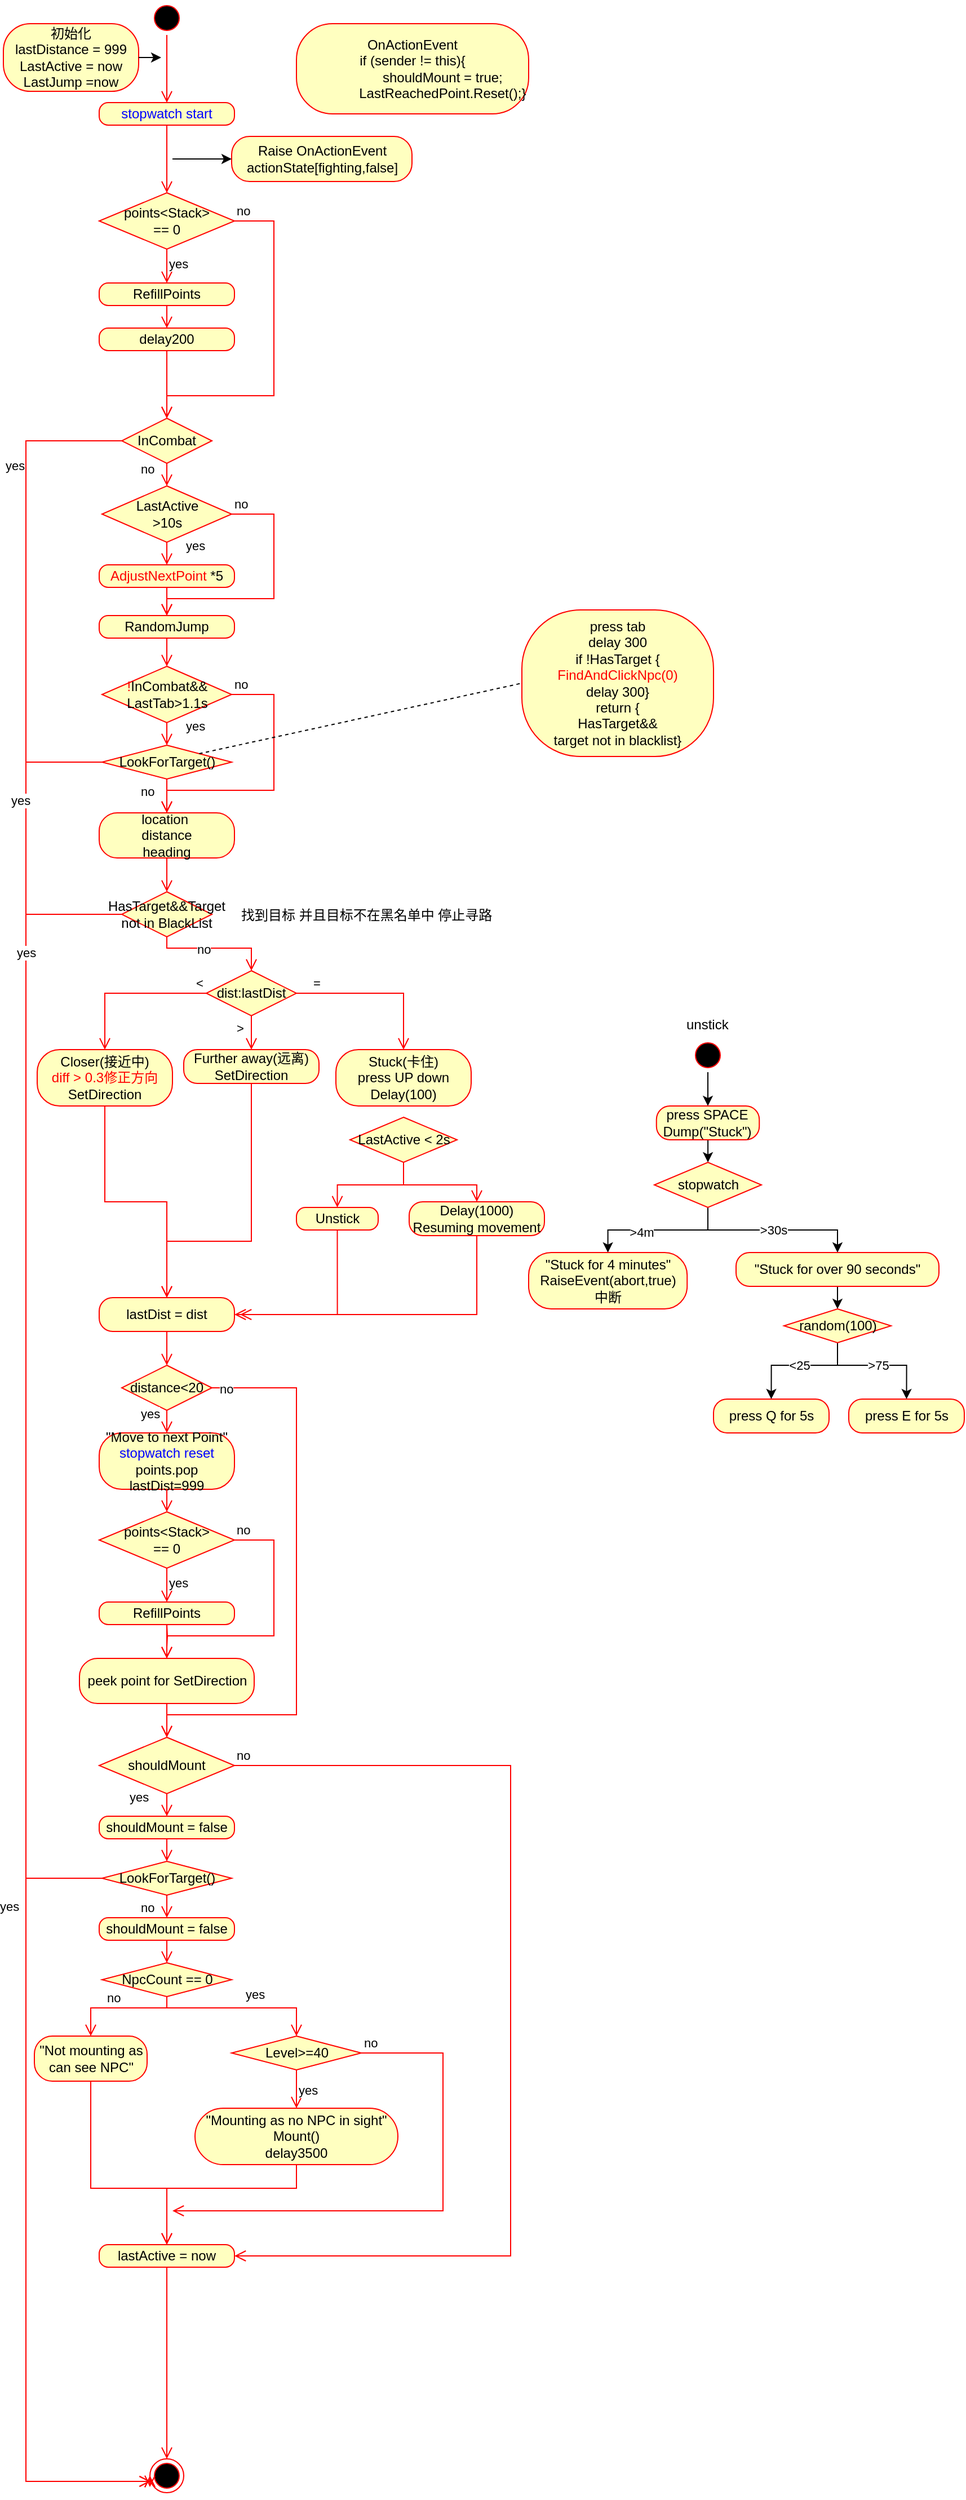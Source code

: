 <mxfile version="20.0.4" type="github">
  <diagram id="ruUxDeCmxzIVBXVWe9Fw" name="Page-1">
    <mxGraphModel dx="462" dy="1930" grid="1" gridSize="10" guides="1" tooltips="1" connect="1" arrows="1" fold="1" page="1" pageScale="1" pageWidth="827" pageHeight="1169" math="0" shadow="0">
      <root>
        <mxCell id="0" />
        <mxCell id="1" parent="0" />
        <mxCell id="CKXDi1_KfP3rtoAK7Fg_-2" value="" style="ellipse;html=1;shape=startState;fillColor=#000000;strokeColor=#ff0000;" parent="1" vertex="1">
          <mxGeometry x="140" y="-140" width="30" height="30" as="geometry" />
        </mxCell>
        <mxCell id="CKXDi1_KfP3rtoAK7Fg_-3" value="" style="edgeStyle=orthogonalEdgeStyle;html=1;verticalAlign=bottom;endArrow=open;endSize=8;strokeColor=#ff0000;rounded=0;exitX=0.5;exitY=1;exitDx=0;exitDy=0;" parent="1" source="ZnrPJ7wRdeZ2f6bQmehd-1" edge="1">
          <mxGeometry relative="1" as="geometry">
            <mxPoint x="155" y="30" as="targetPoint" />
          </mxGeometry>
        </mxCell>
        <mxCell id="CKXDi1_KfP3rtoAK7Fg_-5" value="Raise&amp;nbsp;OnActionEvent&lt;br&gt;actionState[fighting,false]" style="rounded=1;whiteSpace=wrap;html=1;arcSize=40;fontColor=#000000;fillColor=#ffffc0;strokeColor=#ff0000;" parent="1" vertex="1">
          <mxGeometry x="212.5" y="-20" width="160" height="40" as="geometry" />
        </mxCell>
        <mxCell id="CKXDi1_KfP3rtoAK7Fg_-7" value="points&amp;lt;Stack&amp;gt; &lt;br&gt;== 0" style="rhombus;whiteSpace=wrap;html=1;fillColor=#ffffc0;strokeColor=#ff0000;" parent="1" vertex="1">
          <mxGeometry x="95" y="30" width="120" height="50" as="geometry" />
        </mxCell>
        <mxCell id="CKXDi1_KfP3rtoAK7Fg_-8" value="no" style="edgeStyle=orthogonalEdgeStyle;html=1;align=left;verticalAlign=bottom;endArrow=open;endSize=8;strokeColor=#ff0000;rounded=0;entryX=0.5;entryY=0;entryDx=0;entryDy=0;" parent="1" source="CKXDi1_KfP3rtoAK7Fg_-7" target="CKXDi1_KfP3rtoAK7Fg_-20" edge="1">
          <mxGeometry x="-1" relative="1" as="geometry">
            <mxPoint x="300" y="140" as="targetPoint" />
            <Array as="points">
              <mxPoint x="250" y="55" />
              <mxPoint x="250" y="210" />
              <mxPoint x="155" y="210" />
            </Array>
          </mxGeometry>
        </mxCell>
        <mxCell id="CKXDi1_KfP3rtoAK7Fg_-9" value="yes" style="edgeStyle=orthogonalEdgeStyle;html=1;align=left;verticalAlign=top;endArrow=open;endSize=8;strokeColor=#ff0000;rounded=0;entryX=0.5;entryY=0;entryDx=0;entryDy=0;" parent="1" source="CKXDi1_KfP3rtoAK7Fg_-7" target="CKXDi1_KfP3rtoAK7Fg_-10" edge="1">
          <mxGeometry x="-1" relative="1" as="geometry">
            <mxPoint x="155" y="140" as="targetPoint" />
          </mxGeometry>
        </mxCell>
        <mxCell id="CKXDi1_KfP3rtoAK7Fg_-10" value="RefillPoints" style="rounded=1;whiteSpace=wrap;html=1;arcSize=40;fontColor=#000000;fillColor=#ffffc0;strokeColor=#ff0000;" parent="1" vertex="1">
          <mxGeometry x="95" y="110" width="120" height="20" as="geometry" />
        </mxCell>
        <mxCell id="CKXDi1_KfP3rtoAK7Fg_-15" value="" style="edgeStyle=orthogonalEdgeStyle;html=1;verticalAlign=bottom;endArrow=open;endSize=8;strokeColor=#ff0000;rounded=0;entryX=0.5;entryY=0;entryDx=0;entryDy=0;entryPerimeter=0;exitX=0.5;exitY=1;exitDx=0;exitDy=0;" parent="1" source="ZnrPJ7wRdeZ2f6bQmehd-5" target="CKXDi1_KfP3rtoAK7Fg_-20" edge="1">
          <mxGeometry relative="1" as="geometry">
            <mxPoint x="155" y="220" as="targetPoint" />
            <mxPoint x="155" y="200" as="sourcePoint" />
          </mxGeometry>
        </mxCell>
        <mxCell id="CKXDi1_KfP3rtoAK7Fg_-20" value="InCombat" style="rhombus;whiteSpace=wrap;html=1;fillColor=#ffffc0;strokeColor=#ff0000;" parent="1" vertex="1">
          <mxGeometry x="115" y="230" width="80" height="40" as="geometry" />
        </mxCell>
        <mxCell id="CKXDi1_KfP3rtoAK7Fg_-21" value="no" style="edgeStyle=orthogonalEdgeStyle;html=1;align=left;verticalAlign=bottom;endArrow=open;endSize=8;strokeColor=#ff0000;rounded=0;entryX=0.5;entryY=0;entryDx=0;entryDy=0;" parent="1" source="CKXDi1_KfP3rtoAK7Fg_-20" target="CKXDi1_KfP3rtoAK7Fg_-24" edge="1">
          <mxGeometry x="0.333" y="-25" relative="1" as="geometry">
            <mxPoint x="290" y="330" as="targetPoint" />
            <Array as="points" />
            <mxPoint as="offset" />
          </mxGeometry>
        </mxCell>
        <mxCell id="CKXDi1_KfP3rtoAK7Fg_-22" value="yes" style="edgeStyle=orthogonalEdgeStyle;html=1;align=left;verticalAlign=top;endArrow=open;endSize=8;strokeColor=#ff0000;rounded=0;exitX=0;exitY=0.5;exitDx=0;exitDy=0;" parent="1" source="CKXDi1_KfP3rtoAK7Fg_-20" target="CKXDi1_KfP3rtoAK7Fg_-23" edge="1">
          <mxGeometry x="-0.907" y="-20" relative="1" as="geometry">
            <mxPoint x="50" y="230" as="targetPoint" />
            <Array as="points">
              <mxPoint x="30" y="250" />
              <mxPoint x="30" y="2060" />
            </Array>
            <mxPoint as="offset" />
          </mxGeometry>
        </mxCell>
        <mxCell id="CKXDi1_KfP3rtoAK7Fg_-23" value="" style="ellipse;html=1;shape=endState;fillColor=#000000;strokeColor=#ff0000;" parent="1" vertex="1">
          <mxGeometry x="140" y="2040" width="30" height="30" as="geometry" />
        </mxCell>
        <mxCell id="CKXDi1_KfP3rtoAK7Fg_-24" value="LastActive&lt;br&gt;&amp;gt;10s" style="rhombus;whiteSpace=wrap;html=1;fillColor=#ffffc0;strokeColor=#ff0000;" parent="1" vertex="1">
          <mxGeometry x="97.5" y="290" width="115" height="50" as="geometry" />
        </mxCell>
        <mxCell id="CKXDi1_KfP3rtoAK7Fg_-27" value="&lt;font color=&quot;#ff0000&quot;&gt;AdjustNextPoint&lt;/font&gt; *5" style="rounded=1;whiteSpace=wrap;html=1;arcSize=40;fontColor=#000000;fillColor=#ffffc0;strokeColor=#ff0000;" parent="1" vertex="1">
          <mxGeometry x="95" y="360" width="120" height="20" as="geometry" />
        </mxCell>
        <mxCell id="CKXDi1_KfP3rtoAK7Fg_-29" value="RandomJump" style="rounded=1;whiteSpace=wrap;html=1;arcSize=40;fontColor=#000000;fillColor=#ffffc0;strokeColor=#ff0000;" parent="1" vertex="1">
          <mxGeometry x="95" y="405" width="120" height="20" as="geometry" />
        </mxCell>
        <mxCell id="CKXDi1_KfP3rtoAK7Fg_-30" value="" style="edgeStyle=orthogonalEdgeStyle;html=1;verticalAlign=bottom;endArrow=open;endSize=8;strokeColor=#ff0000;rounded=0;entryX=0.5;entryY=0;entryDx=0;entryDy=0;exitX=0.5;exitY=1;exitDx=0;exitDy=0;" parent="1" source="CKXDi1_KfP3rtoAK7Fg_-27" target="CKXDi1_KfP3rtoAK7Fg_-29" edge="1">
          <mxGeometry relative="1" as="geometry">
            <mxPoint x="165" y="370" as="targetPoint" />
            <mxPoint x="165" y="350" as="sourcePoint" />
          </mxGeometry>
        </mxCell>
        <mxCell id="CKXDi1_KfP3rtoAK7Fg_-31" value="&lt;font color=&quot;#ff0000&quot;&gt;!&lt;/font&gt;InCombat&amp;amp;&amp;amp;&lt;br&gt;LastTab&amp;gt;1.1s" style="rhombus;whiteSpace=wrap;html=1;fillColor=#ffffc0;strokeColor=#ff0000;" parent="1" vertex="1">
          <mxGeometry x="97.5" y="450" width="115" height="50" as="geometry" />
        </mxCell>
        <mxCell id="CKXDi1_KfP3rtoAK7Fg_-33" value="" style="edgeStyle=orthogonalEdgeStyle;html=1;verticalAlign=bottom;endArrow=open;endSize=8;strokeColor=#ff0000;rounded=0;entryX=0.5;entryY=0;entryDx=0;entryDy=0;exitX=0.5;exitY=1;exitDx=0;exitDy=0;" parent="1" source="CKXDi1_KfP3rtoAK7Fg_-29" target="CKXDi1_KfP3rtoAK7Fg_-31" edge="1">
          <mxGeometry relative="1" as="geometry">
            <mxPoint x="165" y="415" as="targetPoint" />
            <mxPoint x="165" y="390" as="sourcePoint" />
          </mxGeometry>
        </mxCell>
        <mxCell id="CKXDi1_KfP3rtoAK7Fg_-35" value="HasTarget&amp;amp;&amp;amp;Target not in BlackList" style="rhombus;whiteSpace=wrap;html=1;fillColor=#ffffc0;strokeColor=#ff0000;" parent="1" vertex="1">
          <mxGeometry x="115" y="650" width="80" height="40" as="geometry" />
        </mxCell>
        <mxCell id="CKXDi1_KfP3rtoAK7Fg_-36" value="yes" style="edgeStyle=orthogonalEdgeStyle;html=1;align=left;verticalAlign=top;endArrow=open;endSize=8;strokeColor=#ff0000;rounded=0;exitX=0;exitY=0.5;exitDx=0;exitDy=0;entryX=0;entryY=0.5;entryDx=0;entryDy=0;" parent="1" source="CKXDi1_KfP3rtoAK7Fg_-35" target="CKXDi1_KfP3rtoAK7Fg_-23" edge="1">
          <mxGeometry x="-0.867" y="-10" relative="1" as="geometry">
            <mxPoint x="140" y="805" as="targetPoint" />
            <mxPoint x="125" y="250" as="sourcePoint" />
            <Array as="points">
              <mxPoint x="30" y="670" />
              <mxPoint x="30" y="2060" />
              <mxPoint x="140" y="2060" />
            </Array>
            <mxPoint as="offset" />
          </mxGeometry>
        </mxCell>
        <mxCell id="CKXDi1_KfP3rtoAK7Fg_-37" value="no" style="edgeStyle=orthogonalEdgeStyle;html=1;align=left;verticalAlign=bottom;endArrow=open;endSize=8;strokeColor=#ff0000;rounded=0;exitX=0.5;exitY=1;exitDx=0;exitDy=0;entryX=0.5;entryY=0;entryDx=0;entryDy=0;" parent="1" source="CKXDi1_KfP3rtoAK7Fg_-35" target="CKXDi1_KfP3rtoAK7Fg_-47" edge="1">
          <mxGeometry x="-0.333" y="-10" relative="1" as="geometry">
            <mxPoint x="230" y="710" as="targetPoint" />
            <mxPoint x="225" y="135" as="sourcePoint" />
            <Array as="points">
              <mxPoint x="155" y="700" />
              <mxPoint x="230" y="700" />
            </Array>
            <mxPoint as="offset" />
          </mxGeometry>
        </mxCell>
        <mxCell id="CKXDi1_KfP3rtoAK7Fg_-38" value="location&amp;nbsp;&lt;br&gt;distance&lt;br&gt;heading" style="rounded=1;whiteSpace=wrap;html=1;arcSize=40;fontColor=#000000;fillColor=#ffffc0;strokeColor=#ff0000;" parent="1" vertex="1">
          <mxGeometry x="95" y="580" width="120" height="40" as="geometry" />
        </mxCell>
        <mxCell id="CKXDi1_KfP3rtoAK7Fg_-40" value="" style="edgeStyle=orthogonalEdgeStyle;html=1;verticalAlign=bottom;endArrow=open;endSize=8;strokeColor=#ff0000;rounded=0;entryX=0.5;entryY=0;entryDx=0;entryDy=0;exitX=0.5;exitY=1;exitDx=0;exitDy=0;" parent="1" source="CKXDi1_KfP3rtoAK7Fg_-38" target="CKXDi1_KfP3rtoAK7Fg_-35" edge="1">
          <mxGeometry relative="1" as="geometry">
            <mxPoint x="175" y="540" as="targetPoint" />
            <mxPoint x="175" y="520" as="sourcePoint" />
          </mxGeometry>
        </mxCell>
        <mxCell id="CKXDi1_KfP3rtoAK7Fg_-41" value="" style="endArrow=classic;html=1;rounded=0;entryX=0;entryY=0.5;entryDx=0;entryDy=0;" parent="1" target="CKXDi1_KfP3rtoAK7Fg_-5" edge="1">
          <mxGeometry width="50" height="50" relative="1" as="geometry">
            <mxPoint x="160" as="sourcePoint" />
            <mxPoint x="560" y="100" as="targetPoint" />
            <Array as="points">
              <mxPoint x="170" />
            </Array>
          </mxGeometry>
        </mxCell>
        <mxCell id="CKXDi1_KfP3rtoAK7Fg_-42" value="初始化&lt;br&gt;lastDistance = 999&lt;br&gt;LastActive = now&lt;br&gt;LastJump =now" style="rounded=1;whiteSpace=wrap;html=1;arcSize=40;fontColor=#000000;fillColor=#ffffc0;strokeColor=#ff0000;" parent="1" vertex="1">
          <mxGeometry x="10" y="-120" width="120" height="60" as="geometry" />
        </mxCell>
        <mxCell id="CKXDi1_KfP3rtoAK7Fg_-43" value="" style="endArrow=classic;html=1;rounded=0;exitX=1;exitY=0.5;exitDx=0;exitDy=0;" parent="1" source="CKXDi1_KfP3rtoAK7Fg_-42" edge="1">
          <mxGeometry width="50" height="50" relative="1" as="geometry">
            <mxPoint x="170" as="sourcePoint" />
            <mxPoint x="150" y="-90" as="targetPoint" />
          </mxGeometry>
        </mxCell>
        <mxCell id="CKXDi1_KfP3rtoAK7Fg_-44" value="Further away(远离)&lt;br&gt;SetDirection" style="rounded=1;whiteSpace=wrap;html=1;arcSize=40;fontColor=#000000;fillColor=#ffffc0;strokeColor=#ff0000;" parent="1" vertex="1">
          <mxGeometry x="170" y="790" width="120" height="30" as="geometry" />
        </mxCell>
        <mxCell id="CKXDi1_KfP3rtoAK7Fg_-47" value="dist:lastDist" style="rhombus;whiteSpace=wrap;html=1;fillColor=#ffffc0;strokeColor=#ff0000;" parent="1" vertex="1">
          <mxGeometry x="190" y="720" width="80" height="40" as="geometry" />
        </mxCell>
        <mxCell id="CKXDi1_KfP3rtoAK7Fg_-48" value="&amp;gt;" style="edgeStyle=orthogonalEdgeStyle;html=1;align=left;verticalAlign=bottom;endArrow=open;endSize=8;strokeColor=#ff0000;rounded=0;exitX=0.5;exitY=1;exitDx=0;exitDy=0;" parent="1" source="CKXDi1_KfP3rtoAK7Fg_-47" edge="1">
          <mxGeometry x="0.333" y="-15" relative="1" as="geometry">
            <mxPoint x="230" y="790" as="targetPoint" />
            <mxPoint x="240" y="700" as="sourcePoint" />
            <Array as="points">
              <mxPoint x="230" y="790" />
              <mxPoint x="230" y="790" />
            </Array>
            <mxPoint as="offset" />
          </mxGeometry>
        </mxCell>
        <mxCell id="CKXDi1_KfP3rtoAK7Fg_-49" value="=" style="edgeStyle=orthogonalEdgeStyle;html=1;align=left;verticalAlign=bottom;endArrow=open;endSize=8;strokeColor=#ff0000;rounded=0;exitX=1;exitY=0.5;exitDx=0;exitDy=0;entryX=0.5;entryY=0;entryDx=0;entryDy=0;" parent="1" source="CKXDi1_KfP3rtoAK7Fg_-47" target="CKXDi1_KfP3rtoAK7Fg_-51" edge="1">
          <mxGeometry x="-0.818" relative="1" as="geometry">
            <mxPoint x="315" y="840" as="targetPoint" />
            <mxPoint x="240" y="770" as="sourcePoint" />
            <Array as="points">
              <mxPoint x="365" y="740" />
            </Array>
            <mxPoint as="offset" />
          </mxGeometry>
        </mxCell>
        <mxCell id="CKXDi1_KfP3rtoAK7Fg_-51" value="Stuck(卡住)&lt;br&gt;press UP down&lt;br&gt;Delay(100)" style="rounded=1;whiteSpace=wrap;html=1;arcSize=40;fontColor=#000000;fillColor=#ffffc0;strokeColor=#ff0000;" parent="1" vertex="1">
          <mxGeometry x="305" y="790" width="120" height="50" as="geometry" />
        </mxCell>
        <mxCell id="CKXDi1_KfP3rtoAK7Fg_-57" value="Delay(1000)&lt;br&gt;Resuming movement" style="rounded=1;whiteSpace=wrap;html=1;arcSize=40;fontColor=#000000;fillColor=#ffffc0;strokeColor=#ff0000;" parent="1" vertex="1">
          <mxGeometry x="370" y="925" width="120" height="30" as="geometry" />
        </mxCell>
        <mxCell id="CKXDi1_KfP3rtoAK7Fg_-59" value="&amp;lt;" style="edgeStyle=orthogonalEdgeStyle;html=1;align=left;verticalAlign=bottom;endArrow=open;endSize=8;strokeColor=#ff0000;rounded=0;exitX=0;exitY=0.5;exitDx=0;exitDy=0;entryX=0.5;entryY=0;entryDx=0;entryDy=0;" parent="1" source="CKXDi1_KfP3rtoAK7Fg_-47" target="CKXDi1_KfP3rtoAK7Fg_-60" edge="1">
          <mxGeometry x="-0.844" relative="1" as="geometry">
            <mxPoint x="120" y="780" as="targetPoint" />
            <mxPoint x="280" y="750" as="sourcePoint" />
            <Array as="points">
              <mxPoint x="100" y="740" />
            </Array>
            <mxPoint as="offset" />
          </mxGeometry>
        </mxCell>
        <mxCell id="CKXDi1_KfP3rtoAK7Fg_-60" value="Closer(接近中)&lt;br&gt;&lt;font color=&quot;#ff0000&quot;&gt;diff &amp;gt; 0.3修正方向&lt;/font&gt;&lt;br&gt;SetDirection" style="rounded=1;whiteSpace=wrap;html=1;arcSize=40;fontColor=#000000;fillColor=#ffffc0;strokeColor=#ff0000;" parent="1" vertex="1">
          <mxGeometry x="40" y="790" width="120" height="50" as="geometry" />
        </mxCell>
        <mxCell id="CKXDi1_KfP3rtoAK7Fg_-61" value="lastDist =&amp;nbsp;dist" style="rounded=1;whiteSpace=wrap;html=1;arcSize=40;fontColor=#000000;fillColor=#ffffc0;strokeColor=#ff0000;" parent="1" vertex="1">
          <mxGeometry x="95" y="1010" width="120" height="30" as="geometry" />
        </mxCell>
        <mxCell id="CKXDi1_KfP3rtoAK7Fg_-64" value="" style="edgeStyle=orthogonalEdgeStyle;html=1;verticalAlign=bottom;endArrow=open;endSize=8;strokeColor=#ff0000;rounded=0;fontColor=#FF0000;exitX=0.5;exitY=1;exitDx=0;exitDy=0;entryX=0.5;entryY=0;entryDx=0;entryDy=0;" parent="1" source="CKXDi1_KfP3rtoAK7Fg_-60" target="CKXDi1_KfP3rtoAK7Fg_-61" edge="1">
          <mxGeometry relative="1" as="geometry">
            <mxPoint x="340" y="1140" as="targetPoint" />
            <mxPoint x="340" y="1070" as="sourcePoint" />
          </mxGeometry>
        </mxCell>
        <mxCell id="CKXDi1_KfP3rtoAK7Fg_-65" value="" style="edgeStyle=orthogonalEdgeStyle;html=1;verticalAlign=bottom;endArrow=open;endSize=8;strokeColor=#ff0000;rounded=0;fontColor=#FF0000;exitX=0.5;exitY=1;exitDx=0;exitDy=0;entryX=0.5;entryY=0;entryDx=0;entryDy=0;" parent="1" source="CKXDi1_KfP3rtoAK7Fg_-44" target="CKXDi1_KfP3rtoAK7Fg_-61" edge="1">
          <mxGeometry relative="1" as="geometry">
            <mxPoint x="350" y="1150" as="targetPoint" />
            <mxPoint x="350" y="1080" as="sourcePoint" />
            <Array as="points">
              <mxPoint x="230" y="960" />
              <mxPoint x="155" y="960" />
            </Array>
          </mxGeometry>
        </mxCell>
        <mxCell id="CKXDi1_KfP3rtoAK7Fg_-66" value="" style="edgeStyle=orthogonalEdgeStyle;html=1;verticalAlign=bottom;endArrow=open;endSize=8;strokeColor=#ff0000;rounded=0;fontColor=#FF0000;exitX=0.5;exitY=1;exitDx=0;exitDy=0;" parent="1" source="CKXDi1_KfP3rtoAK7Fg_-57" target="CKXDi1_KfP3rtoAK7Fg_-61" edge="1">
          <mxGeometry relative="1" as="geometry">
            <mxPoint x="220" y="1025" as="targetPoint" />
            <mxPoint x="320" y="960" as="sourcePoint" />
            <Array as="points">
              <mxPoint x="430" y="1025" />
            </Array>
          </mxGeometry>
        </mxCell>
        <mxCell id="CKXDi1_KfP3rtoAK7Fg_-68" value="&quot;Move to next Point&quot;&lt;br&gt;&lt;font color=&quot;#0000ff&quot;&gt;stopwatch reset&lt;/font&gt;&lt;br&gt;points.pop&lt;br&gt;lastDist=999" style="rounded=1;whiteSpace=wrap;html=1;arcSize=40;fontColor=#000000;fillColor=#ffffc0;strokeColor=#ff0000;" parent="1" vertex="1">
          <mxGeometry x="95" y="1130" width="120" height="50" as="geometry" />
        </mxCell>
        <mxCell id="HTAWQPIuiPFo6x15-_HH-1" value="distance&amp;lt;20" style="rhombus;whiteSpace=wrap;html=1;fillColor=#ffffc0;strokeColor=#ff0000;" parent="1" vertex="1">
          <mxGeometry x="115" y="1070" width="80" height="40" as="geometry" />
        </mxCell>
        <mxCell id="HTAWQPIuiPFo6x15-_HH-3" value="yes" style="edgeStyle=orthogonalEdgeStyle;html=1;align=left;verticalAlign=top;endArrow=open;endSize=8;strokeColor=#ff0000;rounded=0;exitX=0.5;exitY=1;exitDx=0;exitDy=0;entryX=0.5;entryY=0;entryDx=0;entryDy=0;" parent="1" source="HTAWQPIuiPFo6x15-_HH-1" target="CKXDi1_KfP3rtoAK7Fg_-68" edge="1">
          <mxGeometry x="-1" y="-27" relative="1" as="geometry">
            <mxPoint x="152.5" y="1335" as="targetPoint" />
            <mxPoint x="125" y="680" as="sourcePoint" />
            <Array as="points">
              <mxPoint x="155" y="1120" />
              <mxPoint x="155" y="1120" />
            </Array>
            <mxPoint x="2" y="-10" as="offset" />
          </mxGeometry>
        </mxCell>
        <mxCell id="HTAWQPIuiPFo6x15-_HH-4" value="" style="edgeStyle=orthogonalEdgeStyle;html=1;verticalAlign=bottom;endArrow=open;endSize=8;strokeColor=#ff0000;rounded=0;fontColor=#FF0000;exitX=0.5;exitY=1;exitDx=0;exitDy=0;entryX=0.5;entryY=0;entryDx=0;entryDy=0;" parent="1" source="CKXDi1_KfP3rtoAK7Fg_-61" target="HTAWQPIuiPFo6x15-_HH-1" edge="1">
          <mxGeometry relative="1" as="geometry">
            <mxPoint x="165" y="1020" as="targetPoint" />
            <mxPoint x="240" y="830" as="sourcePoint" />
            <Array as="points">
              <mxPoint x="155" y="1060" />
              <mxPoint x="155" y="1060" />
            </Array>
          </mxGeometry>
        </mxCell>
        <mxCell id="HTAWQPIuiPFo6x15-_HH-5" value="no" style="edgeStyle=orthogonalEdgeStyle;html=1;align=left;verticalAlign=bottom;endArrow=open;endSize=8;strokeColor=#ff0000;rounded=0;exitX=1;exitY=0.5;exitDx=0;exitDy=0;entryX=0.5;entryY=0;entryDx=0;entryDy=0;" parent="1" source="HTAWQPIuiPFo6x15-_HH-1" target="ZnrPJ7wRdeZ2f6bQmehd-26" edge="1">
          <mxGeometry x="-0.982" y="-10" relative="1" as="geometry">
            <mxPoint x="220" y="1330" as="targetPoint" />
            <mxPoint x="409" y="894" as="sourcePoint" />
            <Array as="points">
              <mxPoint x="270" y="1090" />
              <mxPoint x="270" y="1380" />
              <mxPoint x="155" y="1380" />
            </Array>
            <mxPoint as="offset" />
          </mxGeometry>
        </mxCell>
        <mxCell id="HTAWQPIuiPFo6x15-_HH-6" value="points&amp;lt;Stack&amp;gt; &lt;br&gt;== 0" style="rhombus;whiteSpace=wrap;html=1;fillColor=#ffffc0;strokeColor=#ff0000;" parent="1" vertex="1">
          <mxGeometry x="95" y="1200" width="120" height="50" as="geometry" />
        </mxCell>
        <mxCell id="HTAWQPIuiPFo6x15-_HH-7" value="no" style="edgeStyle=orthogonalEdgeStyle;html=1;align=left;verticalAlign=bottom;endArrow=open;endSize=8;strokeColor=#ff0000;rounded=0;startArrow=none;exitX=1;exitY=0.5;exitDx=0;exitDy=0;" parent="1" source="HTAWQPIuiPFo6x15-_HH-6" edge="1">
          <mxGeometry x="-1" relative="1" as="geometry">
            <mxPoint x="155" y="1330" as="targetPoint" />
            <Array as="points">
              <mxPoint x="250" y="1225" />
              <mxPoint x="250" y="1310" />
            </Array>
            <mxPoint x="220" y="1220" as="sourcePoint" />
          </mxGeometry>
        </mxCell>
        <mxCell id="HTAWQPIuiPFo6x15-_HH-8" value="yes" style="edgeStyle=orthogonalEdgeStyle;html=1;align=left;verticalAlign=top;endArrow=open;endSize=8;strokeColor=#ff0000;rounded=0;entryX=0.5;entryY=0;entryDx=0;entryDy=0;" parent="1" source="HTAWQPIuiPFo6x15-_HH-6" target="HTAWQPIuiPFo6x15-_HH-9" edge="1">
          <mxGeometry x="-1" relative="1" as="geometry">
            <mxPoint x="157.5" y="1310" as="targetPoint" />
          </mxGeometry>
        </mxCell>
        <mxCell id="HTAWQPIuiPFo6x15-_HH-9" value="RefillPoints" style="rounded=1;whiteSpace=wrap;html=1;arcSize=40;fontColor=#000000;fillColor=#ffffc0;strokeColor=#ff0000;" parent="1" vertex="1">
          <mxGeometry x="95" y="1280" width="120" height="20" as="geometry" />
        </mxCell>
        <mxCell id="HTAWQPIuiPFo6x15-_HH-10" value="" style="edgeStyle=orthogonalEdgeStyle;html=1;verticalAlign=bottom;endArrow=open;endSize=8;strokeColor=#ff0000;rounded=0;fontColor=#FF0000;exitX=0.5;exitY=1;exitDx=0;exitDy=0;entryX=0.5;entryY=0;entryDx=0;entryDy=0;" parent="1" source="CKXDi1_KfP3rtoAK7Fg_-68" target="HTAWQPIuiPFo6x15-_HH-6" edge="1">
          <mxGeometry relative="1" as="geometry">
            <mxPoint x="154.5" y="1210" as="targetPoint" />
            <mxPoint x="154.5" y="1180" as="sourcePoint" />
            <Array as="points">
              <mxPoint x="155" y="1200" />
              <mxPoint x="155" y="1200" />
            </Array>
          </mxGeometry>
        </mxCell>
        <mxCell id="HTAWQPIuiPFo6x15-_HH-11" value="lastActive = now" style="rounded=1;whiteSpace=wrap;html=1;arcSize=40;fontColor=#000000;fillColor=#ffffc0;strokeColor=#ff0000;" parent="1" vertex="1">
          <mxGeometry x="95" y="1850" width="120" height="20" as="geometry" />
        </mxCell>
        <mxCell id="HTAWQPIuiPFo6x15-_HH-13" value="peek point for SetDirection" style="rounded=1;whiteSpace=wrap;html=1;arcSize=40;fontColor=#000000;fillColor=#ffffc0;strokeColor=#ff0000;" parent="1" vertex="1">
          <mxGeometry x="77.5" y="1330" width="155" height="40" as="geometry" />
        </mxCell>
        <mxCell id="u_6vggPgkST0EcEu8lMY-1" value="找到目标 并且目标不在黑名单中 停止寻路" style="text;strokeColor=none;fillColor=none;align=left;verticalAlign=top;spacingLeft=4;spacingRight=4;overflow=hidden;rotatable=0;points=[[0,0.5],[1,0.5]];portConstraint=eastwest;" parent="1" vertex="1">
          <mxGeometry x="215" y="657" width="235" height="26" as="geometry" />
        </mxCell>
        <mxCell id="ZnrPJ7wRdeZ2f6bQmehd-1" value="&lt;font color=&quot;#0000ff&quot;&gt;stopwatch start&lt;/font&gt;" style="rounded=1;whiteSpace=wrap;html=1;arcSize=40;fontColor=#000000;fillColor=#ffffc0;strokeColor=#ff0000;" parent="1" vertex="1">
          <mxGeometry x="95" y="-50" width="120" height="20" as="geometry" />
        </mxCell>
        <mxCell id="ZnrPJ7wRdeZ2f6bQmehd-2" value="" style="edgeStyle=orthogonalEdgeStyle;html=1;verticalAlign=bottom;endArrow=open;endSize=8;strokeColor=#ff0000;rounded=0;exitX=0.5;exitY=1;exitDx=0;exitDy=0;entryX=0.5;entryY=0;entryDx=0;entryDy=0;" parent="1" source="CKXDi1_KfP3rtoAK7Fg_-2" target="ZnrPJ7wRdeZ2f6bQmehd-1" edge="1">
          <mxGeometry relative="1" as="geometry">
            <mxPoint x="155" y="20" as="targetPoint" />
            <mxPoint x="165" y="50" as="sourcePoint" />
          </mxGeometry>
        </mxCell>
        <mxCell id="ZnrPJ7wRdeZ2f6bQmehd-3" value="yes" style="edgeStyle=orthogonalEdgeStyle;html=1;align=left;verticalAlign=top;endArrow=open;endSize=8;strokeColor=#ff0000;rounded=0;entryX=0.5;entryY=0;entryDx=0;entryDy=0;exitX=0.5;exitY=1;exitDx=0;exitDy=0;" parent="1" source="CKXDi1_KfP3rtoAK7Fg_-24" target="CKXDi1_KfP3rtoAK7Fg_-27" edge="1">
          <mxGeometry x="-1" y="18" relative="1" as="geometry">
            <mxPoint x="165" y="190" as="targetPoint" />
            <mxPoint x="340" y="260" as="sourcePoint" />
            <Array as="points" />
            <mxPoint x="-3" y="-10" as="offset" />
          </mxGeometry>
        </mxCell>
        <mxCell id="ZnrPJ7wRdeZ2f6bQmehd-4" value="no" style="edgeStyle=orthogonalEdgeStyle;html=1;align=left;verticalAlign=bottom;endArrow=open;endSize=8;strokeColor=#ff0000;rounded=0;exitX=1;exitY=0.5;exitDx=0;exitDy=0;entryX=0.5;entryY=0;entryDx=0;entryDy=0;" parent="1" source="CKXDi1_KfP3rtoAK7Fg_-24" target="CKXDi1_KfP3rtoAK7Fg_-29" edge="1">
          <mxGeometry x="-1" relative="1" as="geometry">
            <mxPoint x="155" y="400" as="targetPoint" />
            <Array as="points">
              <mxPoint x="250" y="315" />
              <mxPoint x="250" y="390" />
              <mxPoint x="155" y="390" />
            </Array>
            <mxPoint x="225" y="135" as="sourcePoint" />
          </mxGeometry>
        </mxCell>
        <mxCell id="ZnrPJ7wRdeZ2f6bQmehd-5" value="delay200" style="rounded=1;whiteSpace=wrap;html=1;arcSize=40;fontColor=#000000;fillColor=#ffffc0;strokeColor=#ff0000;" parent="1" vertex="1">
          <mxGeometry x="95" y="150" width="120" height="20" as="geometry" />
        </mxCell>
        <mxCell id="ZnrPJ7wRdeZ2f6bQmehd-6" value="" style="edgeStyle=orthogonalEdgeStyle;html=1;verticalAlign=bottom;endArrow=open;endSize=8;strokeColor=#ff0000;rounded=0;exitX=0.5;exitY=1;exitDx=0;exitDy=0;" parent="1" source="CKXDi1_KfP3rtoAK7Fg_-10" edge="1">
          <mxGeometry relative="1" as="geometry">
            <mxPoint x="155" y="150" as="targetPoint" />
            <mxPoint x="165" y="180" as="sourcePoint" />
          </mxGeometry>
        </mxCell>
        <mxCell id="ZnrPJ7wRdeZ2f6bQmehd-7" value="yes" style="edgeStyle=orthogonalEdgeStyle;html=1;align=left;verticalAlign=top;endArrow=open;endSize=8;strokeColor=#ff0000;rounded=0;entryX=0.5;entryY=0;entryDx=0;entryDy=0;exitX=0.5;exitY=1;exitDx=0;exitDy=0;" parent="1" source="CKXDi1_KfP3rtoAK7Fg_-31" edge="1">
          <mxGeometry x="-1" y="18" relative="1" as="geometry">
            <mxPoint x="155" y="520" as="targetPoint" />
            <mxPoint x="165" y="350" as="sourcePoint" />
            <Array as="points" />
            <mxPoint x="-3" y="-10" as="offset" />
          </mxGeometry>
        </mxCell>
        <mxCell id="ZnrPJ7wRdeZ2f6bQmehd-8" value="no" style="edgeStyle=orthogonalEdgeStyle;html=1;align=left;verticalAlign=bottom;endArrow=open;endSize=8;strokeColor=#ff0000;rounded=0;exitX=1;exitY=0.5;exitDx=0;exitDy=0;entryX=0.5;entryY=0;entryDx=0;entryDy=0;" parent="1" source="CKXDi1_KfP3rtoAK7Fg_-31" target="CKXDi1_KfP3rtoAK7Fg_-38" edge="1">
          <mxGeometry x="-1" relative="1" as="geometry">
            <mxPoint x="165" y="415" as="targetPoint" />
            <Array as="points">
              <mxPoint x="250" y="475" />
              <mxPoint x="250" y="560" />
              <mxPoint x="155" y="560" />
            </Array>
            <mxPoint x="222.5" y="325" as="sourcePoint" />
          </mxGeometry>
        </mxCell>
        <mxCell id="ZnrPJ7wRdeZ2f6bQmehd-9" value="press tab&lt;br&gt;delay 300&lt;br&gt;if !HasTarget {&lt;br&gt;&lt;font color=&quot;#ff0000&quot;&gt;FindAndClickNpc(0)&lt;/font&gt;&lt;br&gt;delay 300}&lt;br&gt;return {&lt;br&gt;HasTarget&amp;amp;&amp;amp;&lt;br&gt;target not in blacklist}" style="rounded=1;whiteSpace=wrap;html=1;arcSize=40;fontColor=#000000;fillColor=#ffffc0;strokeColor=#ff0000;" parent="1" vertex="1">
          <mxGeometry x="470" y="400" width="170" height="130" as="geometry" />
        </mxCell>
        <mxCell id="ZnrPJ7wRdeZ2f6bQmehd-10" value="LookForTarget()" style="rhombus;whiteSpace=wrap;html=1;fillColor=#ffffc0;strokeColor=#ff0000;" parent="1" vertex="1">
          <mxGeometry x="97.5" y="520" width="115" height="30" as="geometry" />
        </mxCell>
        <mxCell id="ZnrPJ7wRdeZ2f6bQmehd-12" value="" style="endArrow=none;dashed=1;html=1;rounded=0;fontColor=#FF0000;exitX=1;exitY=0;exitDx=0;exitDy=0;entryX=0;entryY=0.5;entryDx=0;entryDy=0;" parent="1" source="ZnrPJ7wRdeZ2f6bQmehd-10" target="ZnrPJ7wRdeZ2f6bQmehd-9" edge="1">
          <mxGeometry width="50" height="50" relative="1" as="geometry">
            <mxPoint x="400" y="600" as="sourcePoint" />
            <mxPoint x="450" y="550" as="targetPoint" />
          </mxGeometry>
        </mxCell>
        <mxCell id="ZnrPJ7wRdeZ2f6bQmehd-13" value="yes" style="edgeStyle=orthogonalEdgeStyle;html=1;align=left;verticalAlign=top;endArrow=open;endSize=8;strokeColor=#ff0000;rounded=0;entryX=0;entryY=0.5;entryDx=0;entryDy=0;exitX=0;exitY=0.5;exitDx=0;exitDy=0;" parent="1" source="ZnrPJ7wRdeZ2f6bQmehd-10" target="CKXDi1_KfP3rtoAK7Fg_-23" edge="1">
          <mxGeometry x="-0.897" y="-15" relative="1" as="geometry">
            <mxPoint x="165" y="530" as="targetPoint" />
            <mxPoint x="165" y="510" as="sourcePoint" />
            <Array as="points">
              <mxPoint x="30" y="535" />
              <mxPoint x="30" y="2060" />
              <mxPoint x="140" y="2060" />
            </Array>
            <mxPoint as="offset" />
          </mxGeometry>
        </mxCell>
        <mxCell id="ZnrPJ7wRdeZ2f6bQmehd-14" value="no" style="edgeStyle=orthogonalEdgeStyle;html=1;align=left;verticalAlign=bottom;endArrow=open;endSize=8;strokeColor=#ff0000;rounded=0;exitX=0.5;exitY=1;exitDx=0;exitDy=0;entryX=0.5;entryY=0;entryDx=0;entryDy=0;" parent="1" source="ZnrPJ7wRdeZ2f6bQmehd-10" target="CKXDi1_KfP3rtoAK7Fg_-38" edge="1">
          <mxGeometry x="0.333" y="-25" relative="1" as="geometry">
            <mxPoint x="165" y="590" as="targetPoint" />
            <Array as="points">
              <mxPoint x="155" y="570" />
              <mxPoint x="155" y="570" />
            </Array>
            <mxPoint x="222.5" y="485" as="sourcePoint" />
            <mxPoint as="offset" />
          </mxGeometry>
        </mxCell>
        <mxCell id="ZnrPJ7wRdeZ2f6bQmehd-18" value="" style="edgeStyle=orthogonalEdgeStyle;html=1;verticalAlign=bottom;endArrow=open;endSize=8;strokeColor=#ff0000;rounded=0;entryX=0.5;entryY=0;entryDx=0;entryDy=0;exitX=0.5;exitY=1;exitDx=0;exitDy=0;" parent="1" source="JnpPFJ2pEmYCjVa5Zc76-19" target="ZnrPJ7wRdeZ2f6bQmehd-19" edge="1">
          <mxGeometry relative="1" as="geometry">
            <mxPoint x="365" y="860" as="targetPoint" />
            <mxPoint x="370" y="890" as="sourcePoint" />
            <Array as="points" />
          </mxGeometry>
        </mxCell>
        <mxCell id="ZnrPJ7wRdeZ2f6bQmehd-19" value="Unstick" style="rounded=1;whiteSpace=wrap;html=1;arcSize=40;fontColor=#000000;fillColor=#ffffc0;strokeColor=#ff0000;" parent="1" vertex="1">
          <mxGeometry x="270" y="930" width="72.5" height="20" as="geometry" />
        </mxCell>
        <mxCell id="ZnrPJ7wRdeZ2f6bQmehd-26" value="shouldMount" style="rhombus;whiteSpace=wrap;html=1;fillColor=#ffffc0;strokeColor=#ff0000;" parent="1" vertex="1">
          <mxGeometry x="95" y="1400" width="120" height="50" as="geometry" />
        </mxCell>
        <mxCell id="ZnrPJ7wRdeZ2f6bQmehd-27" value="LookForTarget()" style="rhombus;whiteSpace=wrap;html=1;fillColor=#ffffc0;strokeColor=#ff0000;" parent="1" vertex="1">
          <mxGeometry x="97.5" y="1510" width="115" height="30" as="geometry" />
        </mxCell>
        <mxCell id="ZnrPJ7wRdeZ2f6bQmehd-28" value="yes" style="edgeStyle=orthogonalEdgeStyle;html=1;align=left;verticalAlign=top;endArrow=open;endSize=8;strokeColor=#ff0000;rounded=0;exitX=0;exitY=0.5;exitDx=0;exitDy=0;" parent="1" source="ZnrPJ7wRdeZ2f6bQmehd-27" target="CKXDi1_KfP3rtoAK7Fg_-23" edge="1">
          <mxGeometry x="-0.778" y="-25" relative="1" as="geometry">
            <mxPoint x="165" y="1290" as="targetPoint" />
            <mxPoint x="165" y="1260" as="sourcePoint" />
            <Array as="points">
              <mxPoint x="30" y="1525" />
              <mxPoint x="30" y="2060" />
            </Array>
            <mxPoint as="offset" />
          </mxGeometry>
        </mxCell>
        <mxCell id="ZnrPJ7wRdeZ2f6bQmehd-30" value="shouldMount = false" style="rounded=1;whiteSpace=wrap;html=1;arcSize=40;fontColor=#000000;fillColor=#ffffc0;strokeColor=#ff0000;" parent="1" vertex="1">
          <mxGeometry x="95" y="1470" width="120" height="20" as="geometry" />
        </mxCell>
        <mxCell id="ZnrPJ7wRdeZ2f6bQmehd-31" value="yes" style="edgeStyle=orthogonalEdgeStyle;html=1;align=left;verticalAlign=top;endArrow=open;endSize=8;strokeColor=#ff0000;rounded=0;exitX=0.5;exitY=1;exitDx=0;exitDy=0;" parent="1" source="ZnrPJ7wRdeZ2f6bQmehd-26" edge="1">
          <mxGeometry x="-1" y="-36" relative="1" as="geometry">
            <mxPoint x="155" y="1470" as="targetPoint" />
            <mxPoint x="105" y="1545" as="sourcePoint" />
            <Array as="points">
              <mxPoint x="155" y="1470" />
              <mxPoint x="155" y="1470" />
            </Array>
            <mxPoint x="1" y="-10" as="offset" />
          </mxGeometry>
        </mxCell>
        <mxCell id="ZnrPJ7wRdeZ2f6bQmehd-32" value="no" style="edgeStyle=orthogonalEdgeStyle;html=1;align=left;verticalAlign=bottom;endArrow=open;endSize=8;strokeColor=#ff0000;rounded=0;startArrow=none;exitX=1;exitY=0.5;exitDx=0;exitDy=0;entryX=1;entryY=0.5;entryDx=0;entryDy=0;" parent="1" source="ZnrPJ7wRdeZ2f6bQmehd-26" target="HTAWQPIuiPFo6x15-_HH-11" edge="1">
          <mxGeometry x="-1" relative="1" as="geometry">
            <mxPoint x="242.5" y="1350" as="targetPoint" />
            <Array as="points">
              <mxPoint x="460" y="1425" />
              <mxPoint x="460" y="1860" />
            </Array>
            <mxPoint x="225" y="1235" as="sourcePoint" />
          </mxGeometry>
        </mxCell>
        <mxCell id="ZnrPJ7wRdeZ2f6bQmehd-35" value="shouldMount = false" style="rounded=1;whiteSpace=wrap;html=1;arcSize=40;fontColor=#000000;fillColor=#ffffc0;strokeColor=#ff0000;" parent="1" vertex="1">
          <mxGeometry x="95" y="1560" width="120" height="20" as="geometry" />
        </mxCell>
        <mxCell id="ZnrPJ7wRdeZ2f6bQmehd-38" value="no" style="edgeStyle=orthogonalEdgeStyle;html=1;align=left;verticalAlign=bottom;endArrow=open;endSize=8;strokeColor=#ff0000;rounded=0;startArrow=none;exitX=0.5;exitY=1;exitDx=0;exitDy=0;entryX=0.5;entryY=0;entryDx=0;entryDy=0;" parent="1" source="ZnrPJ7wRdeZ2f6bQmehd-27" target="ZnrPJ7wRdeZ2f6bQmehd-35" edge="1">
          <mxGeometry x="1" y="-25" relative="1" as="geometry">
            <mxPoint x="180" y="1640" as="targetPoint" />
            <Array as="points">
              <mxPoint x="155" y="1540" />
              <mxPoint x="155" y="1540" />
            </Array>
            <mxPoint x="225" y="1435" as="sourcePoint" />
            <mxPoint as="offset" />
          </mxGeometry>
        </mxCell>
        <mxCell id="ZnrPJ7wRdeZ2f6bQmehd-39" value="NpcCount == 0" style="rhombus;whiteSpace=wrap;html=1;fillColor=#ffffc0;strokeColor=#ff0000;" parent="1" vertex="1">
          <mxGeometry x="97.5" y="1600" width="115" height="30" as="geometry" />
        </mxCell>
        <mxCell id="ZnrPJ7wRdeZ2f6bQmehd-40" value="&quot;Not mounting as can see NPC&quot;" style="rounded=1;whiteSpace=wrap;html=1;arcSize=40;fontColor=#000000;fillColor=#ffffc0;strokeColor=#ff0000;" parent="1" vertex="1">
          <mxGeometry x="37.5" y="1665" width="100" height="40" as="geometry" />
        </mxCell>
        <mxCell id="ZnrPJ7wRdeZ2f6bQmehd-41" value="&quot;Mounting as no NPC in sight&quot;&lt;br&gt;Mount()&lt;br&gt;delay3500" style="rounded=1;whiteSpace=wrap;html=1;arcSize=50;fontColor=#000000;fillColor=#ffffc0;strokeColor=#ff0000;" parent="1" vertex="1">
          <mxGeometry x="180" y="1729" width="180" height="50" as="geometry" />
        </mxCell>
        <mxCell id="ZnrPJ7wRdeZ2f6bQmehd-42" value="yes" style="edgeStyle=orthogonalEdgeStyle;html=1;align=left;verticalAlign=top;endArrow=open;endSize=8;strokeColor=#ff0000;rounded=0;exitX=0.5;exitY=1;exitDx=0;exitDy=0;entryX=0.5;entryY=0;entryDx=0;entryDy=0;" parent="1" source="ZnrPJ7wRdeZ2f6bQmehd-39" target="Bf22gQ4gfad3mbST9XYb-4" edge="1">
          <mxGeometry x="0.035" y="25" relative="1" as="geometry">
            <mxPoint x="165" y="1480" as="targetPoint" />
            <mxPoint x="165" y="1460" as="sourcePoint" />
            <Array as="points">
              <mxPoint x="155" y="1640" />
              <mxPoint x="270" y="1640" />
              <mxPoint x="270" y="1650" />
            </Array>
            <mxPoint as="offset" />
          </mxGeometry>
        </mxCell>
        <mxCell id="ZnrPJ7wRdeZ2f6bQmehd-43" value="no" style="edgeStyle=orthogonalEdgeStyle;html=1;align=left;verticalAlign=bottom;endArrow=open;endSize=8;strokeColor=#ff0000;rounded=0;startArrow=none;exitX=0.5;exitY=1;exitDx=0;exitDy=0;entryX=0.5;entryY=0;entryDx=0;entryDy=0;" parent="1" source="ZnrPJ7wRdeZ2f6bQmehd-39" target="ZnrPJ7wRdeZ2f6bQmehd-40" edge="1">
          <mxGeometry x="0.268" relative="1" as="geometry">
            <mxPoint x="80" y="1660" as="targetPoint" />
            <Array as="points">
              <mxPoint x="155" y="1640" />
              <mxPoint x="88" y="1640" />
            </Array>
            <mxPoint x="165" y="1550" as="sourcePoint" />
            <mxPoint as="offset" />
          </mxGeometry>
        </mxCell>
        <mxCell id="ZnrPJ7wRdeZ2f6bQmehd-44" value="" style="edgeStyle=orthogonalEdgeStyle;html=1;verticalAlign=bottom;endArrow=open;endSize=8;strokeColor=#ff0000;rounded=0;fontColor=#FF0000;exitX=0.5;exitY=1;exitDx=0;exitDy=0;entryX=0.5;entryY=0;entryDx=0;entryDy=0;" parent="1" source="HTAWQPIuiPFo6x15-_HH-9" target="HTAWQPIuiPFo6x15-_HH-13" edge="1">
          <mxGeometry relative="1" as="geometry">
            <mxPoint x="165" y="1210" as="targetPoint" />
            <mxPoint x="165" y="1190" as="sourcePoint" />
            <Array as="points" />
          </mxGeometry>
        </mxCell>
        <mxCell id="ZnrPJ7wRdeZ2f6bQmehd-45" value="" style="edgeStyle=orthogonalEdgeStyle;html=1;align=left;verticalAlign=bottom;endArrow=none;endSize=8;strokeColor=#ff0000;rounded=0;exitX=0.5;exitY=1;exitDx=0;exitDy=0;entryX=0.5;entryY=0;entryDx=0;entryDy=0;" parent="1" edge="1">
          <mxGeometry x="-1" relative="1" as="geometry">
            <mxPoint x="155" y="1320" as="targetPoint" />
            <Array as="points" />
            <mxPoint x="155" y="1300" as="sourcePoint" />
          </mxGeometry>
        </mxCell>
        <mxCell id="ZnrPJ7wRdeZ2f6bQmehd-46" value="" style="edgeStyle=orthogonalEdgeStyle;html=1;verticalAlign=bottom;endArrow=open;endSize=8;strokeColor=#ff0000;rounded=0;fontColor=#FF0000;exitX=0.5;exitY=1;exitDx=0;exitDy=0;" parent="1" source="HTAWQPIuiPFo6x15-_HH-13" edge="1">
          <mxGeometry relative="1" as="geometry">
            <mxPoint x="155" y="1400" as="targetPoint" />
            <mxPoint x="165" y="1190" as="sourcePoint" />
            <Array as="points">
              <mxPoint x="155" y="1390" />
              <mxPoint x="155" y="1390" />
            </Array>
          </mxGeometry>
        </mxCell>
        <mxCell id="ZnrPJ7wRdeZ2f6bQmehd-47" value="" style="edgeStyle=orthogonalEdgeStyle;html=1;verticalAlign=bottom;endArrow=open;endSize=8;strokeColor=#ff0000;rounded=0;fontColor=#FF0000;exitX=0.5;exitY=1;exitDx=0;exitDy=0;entryX=0.5;entryY=0;entryDx=0;entryDy=0;" parent="1" source="ZnrPJ7wRdeZ2f6bQmehd-35" target="ZnrPJ7wRdeZ2f6bQmehd-39" edge="1">
          <mxGeometry relative="1" as="geometry">
            <mxPoint x="400" y="1260" as="targetPoint" />
            <mxPoint x="175" y="1200" as="sourcePoint" />
            <Array as="points">
              <mxPoint x="155" y="1600" />
              <mxPoint x="155" y="1600" />
            </Array>
          </mxGeometry>
        </mxCell>
        <mxCell id="ZnrPJ7wRdeZ2f6bQmehd-48" value="" style="edgeStyle=orthogonalEdgeStyle;html=1;verticalAlign=bottom;endArrow=open;endSize=8;strokeColor=#ff0000;rounded=0;fontColor=#FF0000;exitX=0.5;exitY=1;exitDx=0;exitDy=0;entryX=0.5;entryY=0;entryDx=0;entryDy=0;" parent="1" source="ZnrPJ7wRdeZ2f6bQmehd-40" target="HTAWQPIuiPFo6x15-_HH-11" edge="1">
          <mxGeometry relative="1" as="geometry">
            <mxPoint x="165" y="1610" as="targetPoint" />
            <mxPoint x="165" y="1590" as="sourcePoint" />
            <Array as="points">
              <mxPoint x="88" y="1800" />
              <mxPoint x="155" y="1800" />
            </Array>
          </mxGeometry>
        </mxCell>
        <mxCell id="ZnrPJ7wRdeZ2f6bQmehd-49" value="" style="edgeStyle=orthogonalEdgeStyle;html=1;verticalAlign=bottom;endArrow=open;endSize=8;strokeColor=#ff0000;rounded=0;fontColor=#FF0000;exitX=0.5;exitY=1;exitDx=0;exitDy=0;entryX=0.5;entryY=0;entryDx=0;entryDy=0;" parent="1" source="ZnrPJ7wRdeZ2f6bQmehd-41" target="HTAWQPIuiPFo6x15-_HH-11" edge="1">
          <mxGeometry relative="1" as="geometry">
            <mxPoint x="165" y="1780" as="targetPoint" />
            <mxPoint x="97.5" y="1715" as="sourcePoint" />
            <Array as="points">
              <mxPoint x="270" y="1800" />
              <mxPoint x="155" y="1800" />
            </Array>
          </mxGeometry>
        </mxCell>
        <mxCell id="BHoS92hJfT8iy8ud3rkk-1" value="OnActionEvent&lt;br&gt;&lt;div&gt;if (sender != this)&lt;span style=&quot;background-color: initial;&quot;&gt;{&lt;/span&gt;&lt;/div&gt;&lt;div&gt;&amp;nbsp; &amp;nbsp; &amp;nbsp; &amp;nbsp; &amp;nbsp; &amp;nbsp; &amp;nbsp; &amp;nbsp; shouldMount = true;&lt;/div&gt;&lt;div&gt;&amp;nbsp; &amp;nbsp; &amp;nbsp; &amp;nbsp; &amp;nbsp; &amp;nbsp; &amp;nbsp; &amp;nbsp; LastReachedPoint.Reset();&lt;span style=&quot;background-color: initial;&quot;&gt;}&lt;/span&gt;&lt;/div&gt;" style="rounded=1;whiteSpace=wrap;html=1;arcSize=40;fontColor=#000000;fillColor=#ffffc0;strokeColor=#ff0000;" parent="1" vertex="1">
          <mxGeometry x="270" y="-120" width="206" height="80" as="geometry" />
        </mxCell>
        <mxCell id="Bf22gQ4gfad3mbST9XYb-1" value="" style="edgeStyle=orthogonalEdgeStyle;html=1;align=left;verticalAlign=top;endArrow=open;endSize=8;strokeColor=#ff0000;rounded=0;exitX=0.5;exitY=1;exitDx=0;exitDy=0;entryX=0.5;entryY=0;entryDx=0;entryDy=0;" parent="1" source="ZnrPJ7wRdeZ2f6bQmehd-30" target="ZnrPJ7wRdeZ2f6bQmehd-27" edge="1">
          <mxGeometry x="-1" y="-36" relative="1" as="geometry">
            <mxPoint x="165" y="1480" as="targetPoint" />
            <mxPoint x="170" y="1460" as="sourcePoint" />
            <Array as="points" />
            <mxPoint x="1" y="-10" as="offset" />
          </mxGeometry>
        </mxCell>
        <mxCell id="Bf22gQ4gfad3mbST9XYb-2" value="yes" style="edgeStyle=orthogonalEdgeStyle;html=1;align=left;verticalAlign=top;endArrow=open;endSize=8;strokeColor=#ff0000;rounded=0;exitX=0;exitY=0.5;exitDx=0;exitDy=0;entryX=0;entryY=0.5;entryDx=0;entryDy=0;" parent="1" edge="1">
          <mxGeometry x="-0.867" y="-10" relative="1" as="geometry">
            <mxPoint x="140" y="2065" as="targetPoint" />
            <mxPoint x="115" y="670" as="sourcePoint" />
            <Array as="points">
              <mxPoint x="30" y="670" />
              <mxPoint x="30" y="2060" />
              <mxPoint x="140" y="2060" />
            </Array>
            <mxPoint as="offset" />
          </mxGeometry>
        </mxCell>
        <mxCell id="Bf22gQ4gfad3mbST9XYb-4" value="Level&amp;gt;=40" style="rhombus;whiteSpace=wrap;html=1;fillColor=#ffffc0;strokeColor=#ff0000;" parent="1" vertex="1">
          <mxGeometry x="212.5" y="1665" width="115" height="30" as="geometry" />
        </mxCell>
        <mxCell id="Bf22gQ4gfad3mbST9XYb-5" value="yes" style="edgeStyle=orthogonalEdgeStyle;html=1;align=left;verticalAlign=top;endArrow=open;endSize=8;strokeColor=#ff0000;rounded=0;exitX=0.5;exitY=1;exitDx=0;exitDy=0;entryX=0.5;entryY=0;entryDx=0;entryDy=0;" parent="1" source="Bf22gQ4gfad3mbST9XYb-4" target="ZnrPJ7wRdeZ2f6bQmehd-41" edge="1">
          <mxGeometry x="-0.706" relative="1" as="geometry">
            <mxPoint x="280" y="1675" as="targetPoint" />
            <mxPoint x="165" y="1640" as="sourcePoint" />
            <Array as="points">
              <mxPoint x="270" y="1720" />
              <mxPoint x="270" y="1720" />
            </Array>
            <mxPoint as="offset" />
          </mxGeometry>
        </mxCell>
        <mxCell id="Bf22gQ4gfad3mbST9XYb-6" value="no" style="edgeStyle=orthogonalEdgeStyle;html=1;align=left;verticalAlign=bottom;endArrow=open;endSize=8;strokeColor=#ff0000;rounded=0;startArrow=none;exitX=1;exitY=0.5;exitDx=0;exitDy=0;" parent="1" source="Bf22gQ4gfad3mbST9XYb-4" edge="1">
          <mxGeometry x="-1" relative="1" as="geometry">
            <mxPoint x="160" y="1820" as="targetPoint" />
            <Array as="points">
              <mxPoint x="400" y="1680" />
              <mxPoint x="400" y="1820" />
              <mxPoint x="225" y="1820" />
            </Array>
            <mxPoint x="225" y="1435" as="sourcePoint" />
          </mxGeometry>
        </mxCell>
        <mxCell id="Bf22gQ4gfad3mbST9XYb-7" value="" style="edgeStyle=orthogonalEdgeStyle;html=1;verticalAlign=bottom;endArrow=open;endSize=8;strokeColor=#ff0000;rounded=0;fontColor=#FF0000;exitX=0.5;exitY=1;exitDx=0;exitDy=0;entryX=0.5;entryY=0;entryDx=0;entryDy=0;" parent="1" source="HTAWQPIuiPFo6x15-_HH-11" target="CKXDi1_KfP3rtoAK7Fg_-23" edge="1">
          <mxGeometry relative="1" as="geometry">
            <mxPoint x="165" y="1860" as="targetPoint" />
            <mxPoint x="280" y="1789" as="sourcePoint" />
            <Array as="points">
              <mxPoint x="155" y="1920" />
              <mxPoint x="155" y="1920" />
            </Array>
          </mxGeometry>
        </mxCell>
        <mxCell id="JnpPFJ2pEmYCjVa5Zc76-3" style="edgeStyle=orthogonalEdgeStyle;rounded=0;orthogonalLoop=1;jettySize=auto;html=1;" edge="1" parent="1" source="JnpPFJ2pEmYCjVa5Zc76-1">
          <mxGeometry relative="1" as="geometry">
            <mxPoint x="635" y="840" as="targetPoint" />
          </mxGeometry>
        </mxCell>
        <mxCell id="JnpPFJ2pEmYCjVa5Zc76-1" value="" style="ellipse;html=1;shape=startState;fillColor=#000000;strokeColor=#ff0000;" vertex="1" parent="1">
          <mxGeometry x="620" y="780" width="30" height="30" as="geometry" />
        </mxCell>
        <mxCell id="JnpPFJ2pEmYCjVa5Zc76-2" value="unstick" style="text;strokeColor=none;fillColor=none;align=left;verticalAlign=top;spacingLeft=4;spacingRight=4;overflow=hidden;rotatable=0;points=[[0,0.5],[1,0.5]];portConstraint=eastwest;" vertex="1" parent="1">
          <mxGeometry x="610" y="754" width="50" height="26" as="geometry" />
        </mxCell>
        <mxCell id="JnpPFJ2pEmYCjVa5Zc76-5" style="edgeStyle=orthogonalEdgeStyle;rounded=0;orthogonalLoop=1;jettySize=auto;html=1;" edge="1" parent="1" source="JnpPFJ2pEmYCjVa5Zc76-4">
          <mxGeometry relative="1" as="geometry">
            <mxPoint x="635.005" y="890" as="targetPoint" />
          </mxGeometry>
        </mxCell>
        <mxCell id="JnpPFJ2pEmYCjVa5Zc76-4" value="press SPACE&lt;br&gt;Dump(&quot;Stuck&quot;)" style="rounded=1;whiteSpace=wrap;html=1;arcSize=40;fontColor=#000000;fillColor=#ffffc0;strokeColor=#ff0000;" vertex="1" parent="1">
          <mxGeometry x="589.38" y="840" width="91.25" height="30" as="geometry" />
        </mxCell>
        <mxCell id="JnpPFJ2pEmYCjVa5Zc76-9" style="edgeStyle=orthogonalEdgeStyle;rounded=0;orthogonalLoop=1;jettySize=auto;html=1;exitX=0.5;exitY=1;exitDx=0;exitDy=0;entryX=0.5;entryY=0;entryDx=0;entryDy=0;" edge="1" parent="1" source="JnpPFJ2pEmYCjVa5Zc76-7" target="JnpPFJ2pEmYCjVa5Zc76-8">
          <mxGeometry relative="1" as="geometry" />
        </mxCell>
        <mxCell id="JnpPFJ2pEmYCjVa5Zc76-11" value="&amp;gt;4m" style="edgeLabel;html=1;align=center;verticalAlign=middle;resizable=0;points=[];" vertex="1" connectable="0" parent="JnpPFJ2pEmYCjVa5Zc76-9">
          <mxGeometry x="0.228" y="2" relative="1" as="geometry">
            <mxPoint as="offset" />
          </mxGeometry>
        </mxCell>
        <mxCell id="JnpPFJ2pEmYCjVa5Zc76-12" value="&amp;gt;30s" style="edgeStyle=orthogonalEdgeStyle;rounded=0;orthogonalLoop=1;jettySize=auto;html=1;" edge="1" parent="1" source="JnpPFJ2pEmYCjVa5Zc76-7" target="JnpPFJ2pEmYCjVa5Zc76-10">
          <mxGeometry relative="1" as="geometry" />
        </mxCell>
        <mxCell id="JnpPFJ2pEmYCjVa5Zc76-7" value="stopwatch" style="rhombus;whiteSpace=wrap;html=1;fillColor=#ffffc0;strokeColor=#ff0000;" vertex="1" parent="1">
          <mxGeometry x="587.5" y="890" width="95" height="40" as="geometry" />
        </mxCell>
        <mxCell id="JnpPFJ2pEmYCjVa5Zc76-8" value="&quot;Stuck for 4 minutes&quot;&lt;br&gt;RaiseEvent(abort,true)&lt;br&gt;中断" style="rounded=1;whiteSpace=wrap;html=1;arcSize=40;fontColor=#000000;fillColor=#ffffc0;strokeColor=#ff0000;" vertex="1" parent="1">
          <mxGeometry x="476" y="970" width="140.62" height="50" as="geometry" />
        </mxCell>
        <mxCell id="JnpPFJ2pEmYCjVa5Zc76-15" style="edgeStyle=orthogonalEdgeStyle;rounded=0;orthogonalLoop=1;jettySize=auto;html=1;exitX=0.5;exitY=1;exitDx=0;exitDy=0;entryX=0.5;entryY=0;entryDx=0;entryDy=0;" edge="1" parent="1" source="JnpPFJ2pEmYCjVa5Zc76-10" target="JnpPFJ2pEmYCjVa5Zc76-13">
          <mxGeometry relative="1" as="geometry" />
        </mxCell>
        <mxCell id="JnpPFJ2pEmYCjVa5Zc76-10" value="&quot;Stuck for over 90 seconds&quot;" style="rounded=1;whiteSpace=wrap;html=1;arcSize=40;fontColor=#000000;fillColor=#ffffc0;strokeColor=#ff0000;" vertex="1" parent="1">
          <mxGeometry x="660" y="970" width="180" height="30" as="geometry" />
        </mxCell>
        <mxCell id="JnpPFJ2pEmYCjVa5Zc76-16" value="&amp;lt;25" style="edgeStyle=orthogonalEdgeStyle;rounded=0;orthogonalLoop=1;jettySize=auto;html=1;entryX=0.5;entryY=0;entryDx=0;entryDy=0;" edge="1" parent="1" source="JnpPFJ2pEmYCjVa5Zc76-13" target="JnpPFJ2pEmYCjVa5Zc76-14">
          <mxGeometry relative="1" as="geometry">
            <Array as="points">
              <mxPoint x="750" y="1070" />
              <mxPoint x="691" y="1070" />
            </Array>
          </mxGeometry>
        </mxCell>
        <mxCell id="JnpPFJ2pEmYCjVa5Zc76-18" value="&amp;gt;75" style="edgeStyle=orthogonalEdgeStyle;rounded=0;orthogonalLoop=1;jettySize=auto;html=1;entryX=0.5;entryY=0;entryDx=0;entryDy=0;" edge="1" parent="1" source="JnpPFJ2pEmYCjVa5Zc76-13" target="JnpPFJ2pEmYCjVa5Zc76-17">
          <mxGeometry relative="1" as="geometry">
            <Array as="points">
              <mxPoint x="750" y="1070" />
              <mxPoint x="811" y="1070" />
            </Array>
          </mxGeometry>
        </mxCell>
        <mxCell id="JnpPFJ2pEmYCjVa5Zc76-13" value="random(100)" style="rhombus;whiteSpace=wrap;html=1;fillColor=#ffffc0;strokeColor=#ff0000;" vertex="1" parent="1">
          <mxGeometry x="702.5" y="1020" width="95" height="30" as="geometry" />
        </mxCell>
        <mxCell id="JnpPFJ2pEmYCjVa5Zc76-14" value="press Q for 5s" style="rounded=1;whiteSpace=wrap;html=1;arcSize=40;fontColor=#000000;fillColor=#ffffc0;strokeColor=#ff0000;" vertex="1" parent="1">
          <mxGeometry x="640" y="1100" width="102.5" height="30" as="geometry" />
        </mxCell>
        <mxCell id="JnpPFJ2pEmYCjVa5Zc76-17" value="press E for 5s" style="rounded=1;whiteSpace=wrap;html=1;arcSize=40;fontColor=#000000;fillColor=#ffffc0;strokeColor=#ff0000;" vertex="1" parent="1">
          <mxGeometry x="760" y="1100" width="102.5" height="30" as="geometry" />
        </mxCell>
        <mxCell id="JnpPFJ2pEmYCjVa5Zc76-19" value="LastActive &amp;lt; 2s" style="rhombus;whiteSpace=wrap;html=1;fillColor=#ffffc0;strokeColor=#ff0000;" vertex="1" parent="1">
          <mxGeometry x="317.5" y="850" width="95" height="40" as="geometry" />
        </mxCell>
        <mxCell id="JnpPFJ2pEmYCjVa5Zc76-20" value="" style="edgeStyle=orthogonalEdgeStyle;html=1;verticalAlign=bottom;endArrow=open;endSize=8;strokeColor=#ff0000;rounded=0;entryX=0.5;entryY=0;entryDx=0;entryDy=0;exitX=0.5;exitY=1;exitDx=0;exitDy=0;" edge="1" parent="1" source="JnpPFJ2pEmYCjVa5Zc76-19" target="CKXDi1_KfP3rtoAK7Fg_-57">
          <mxGeometry relative="1" as="geometry">
            <mxPoint x="316.25" y="930" as="targetPoint" />
            <mxPoint x="375" y="900" as="sourcePoint" />
            <Array as="points">
              <mxPoint x="365" y="910" />
              <mxPoint x="430" y="910" />
            </Array>
          </mxGeometry>
        </mxCell>
        <mxCell id="JnpPFJ2pEmYCjVa5Zc76-21" value="" style="edgeStyle=orthogonalEdgeStyle;html=1;verticalAlign=bottom;endArrow=open;endSize=8;strokeColor=#ff0000;rounded=0;exitX=0.5;exitY=1;exitDx=0;exitDy=0;" edge="1" parent="1" source="ZnrPJ7wRdeZ2f6bQmehd-19">
          <mxGeometry relative="1" as="geometry">
            <mxPoint x="220" y="1025" as="targetPoint" />
            <mxPoint x="375" y="900" as="sourcePoint" />
            <Array as="points">
              <mxPoint x="306" y="1025" />
            </Array>
          </mxGeometry>
        </mxCell>
      </root>
    </mxGraphModel>
  </diagram>
</mxfile>
